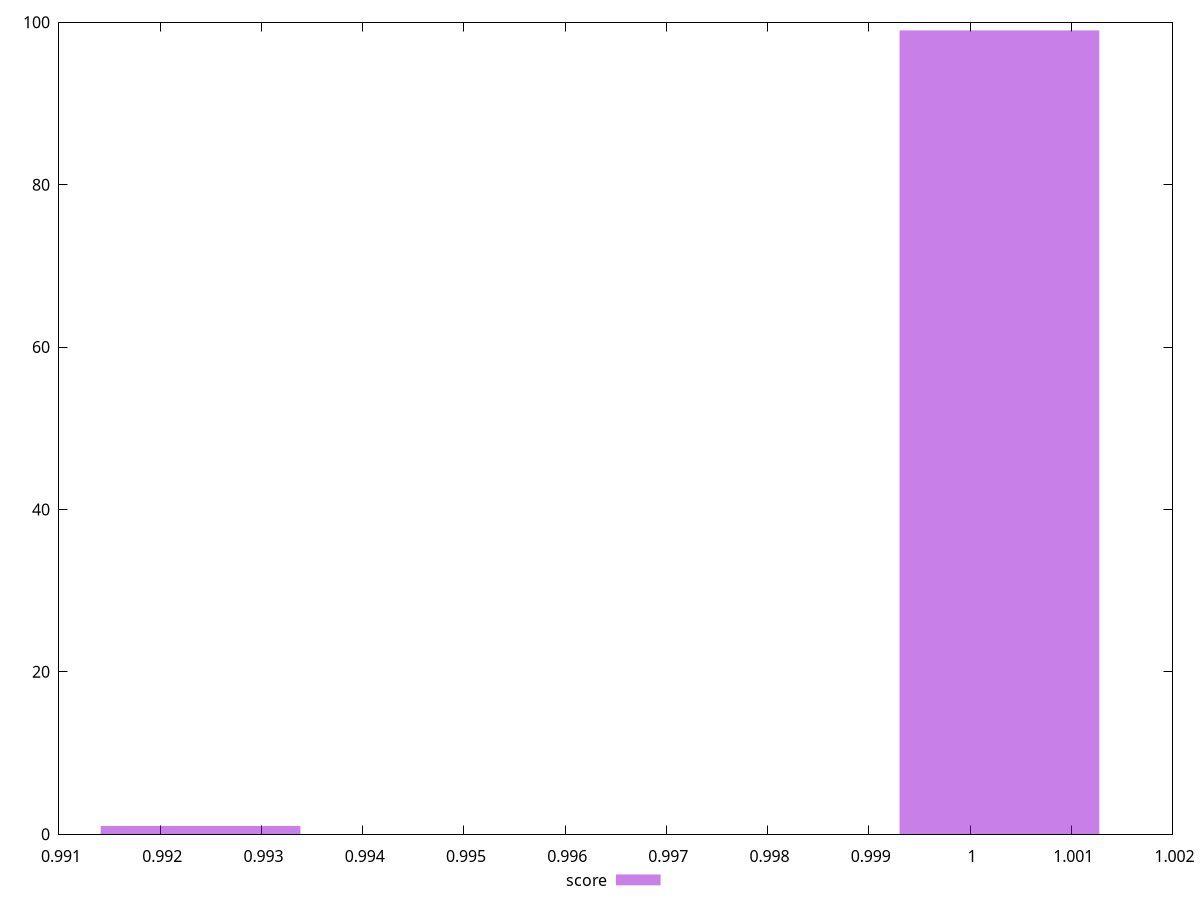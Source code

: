 reset
set terminal svg size 640, 490 enhanced background rgb 'white'
set output "reprap/max-potential-fid/samples/pages+cached+noexternal+nosvg/score/histogram.svg"

$score <<EOF
1.0002902859561815 99
0.9923984493805904 1
EOF

set key outside below
set boxwidth 0.001972959143897794
set yrange [0:100]
set style fill transparent solid 0.5 noborder

plot \
  $score title "score" with boxes, \


reset